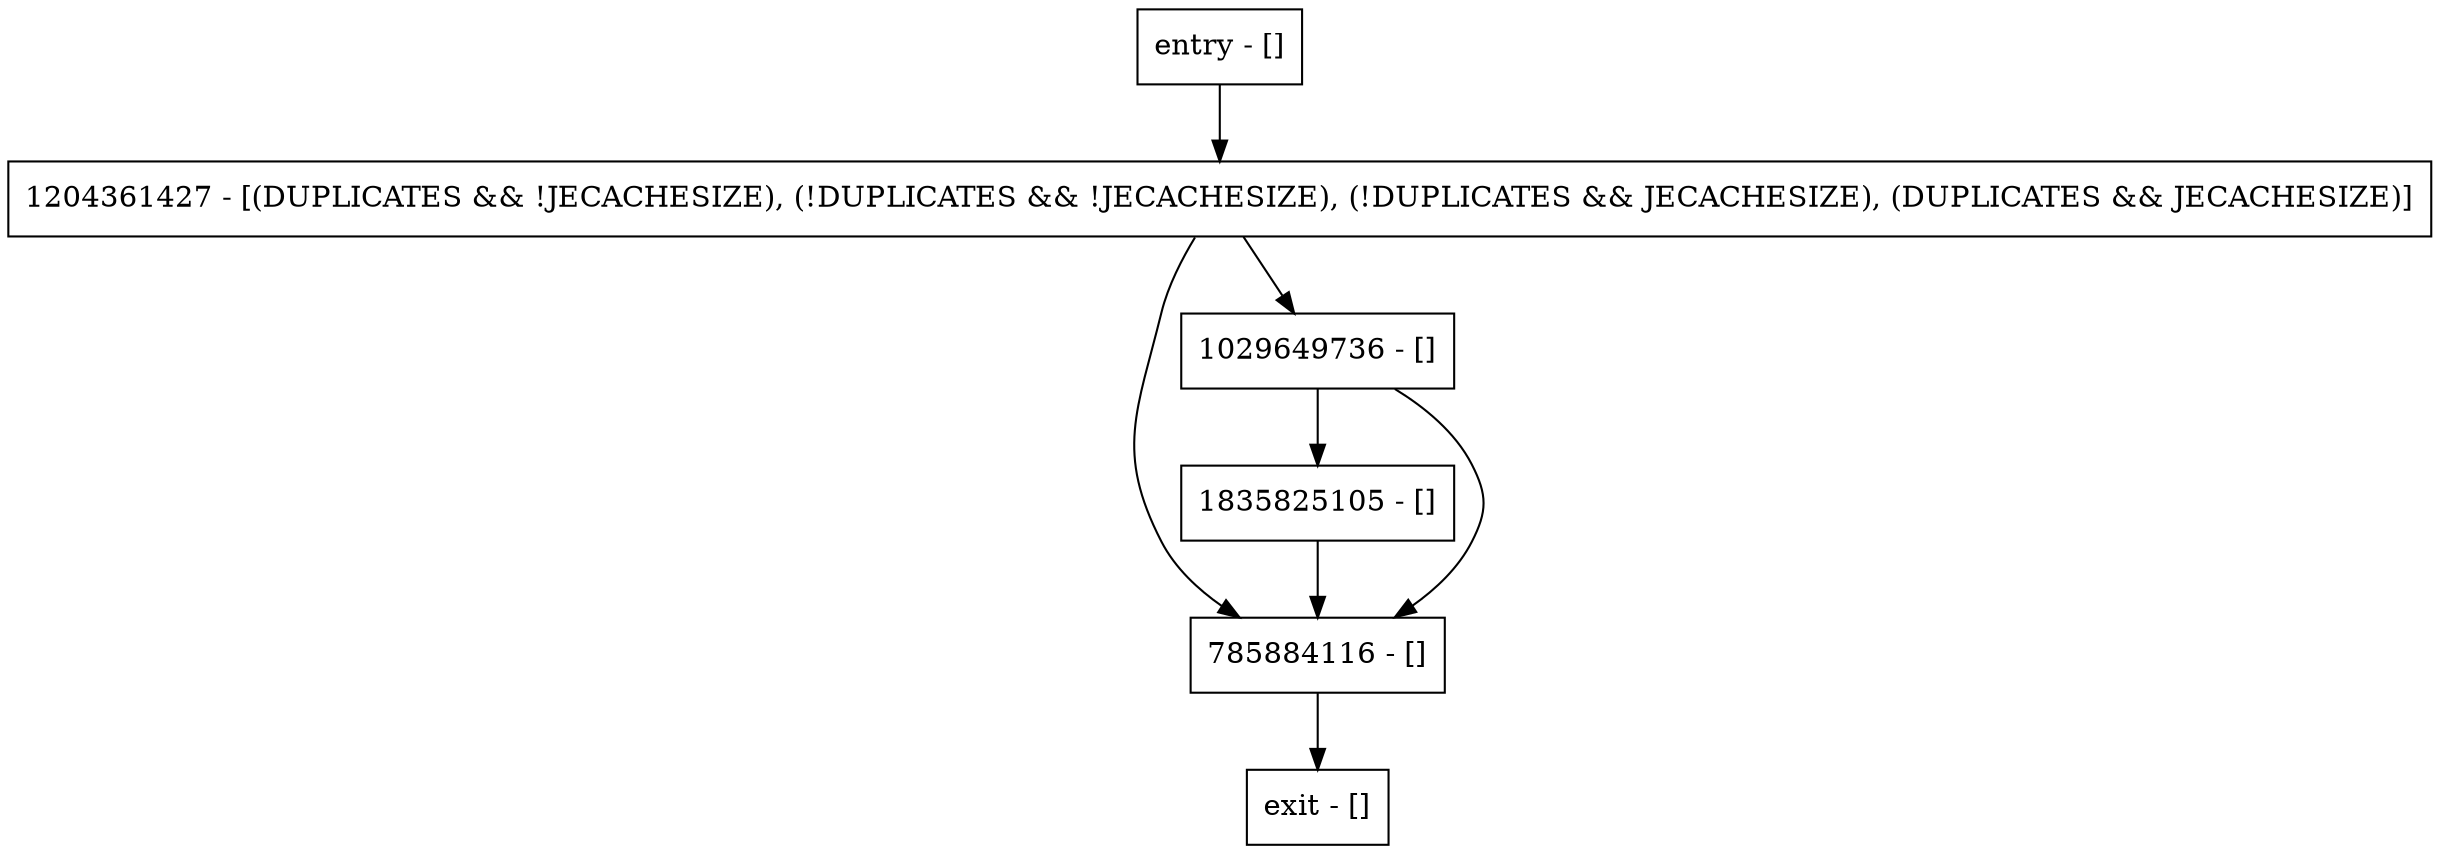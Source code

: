 digraph checkReplicaWrite {
node [shape=record];
entry [label="entry - []"];
exit [label="exit - []"];
1835825105 [label="1835825105 - []"];
785884116 [label="785884116 - []"];
1029649736 [label="1029649736 - []"];
1204361427 [label="1204361427 - [(DUPLICATES && !JECACHESIZE), (!DUPLICATES && !JECACHESIZE), (!DUPLICATES && JECACHESIZE), (DUPLICATES && JECACHESIZE)]"];
entry;
exit;
entry -> 1204361427;
1835825105 -> 785884116;
785884116 -> exit;
1029649736 -> 1835825105;
1029649736 -> 785884116;
1204361427 -> 785884116;
1204361427 -> 1029649736;
}
